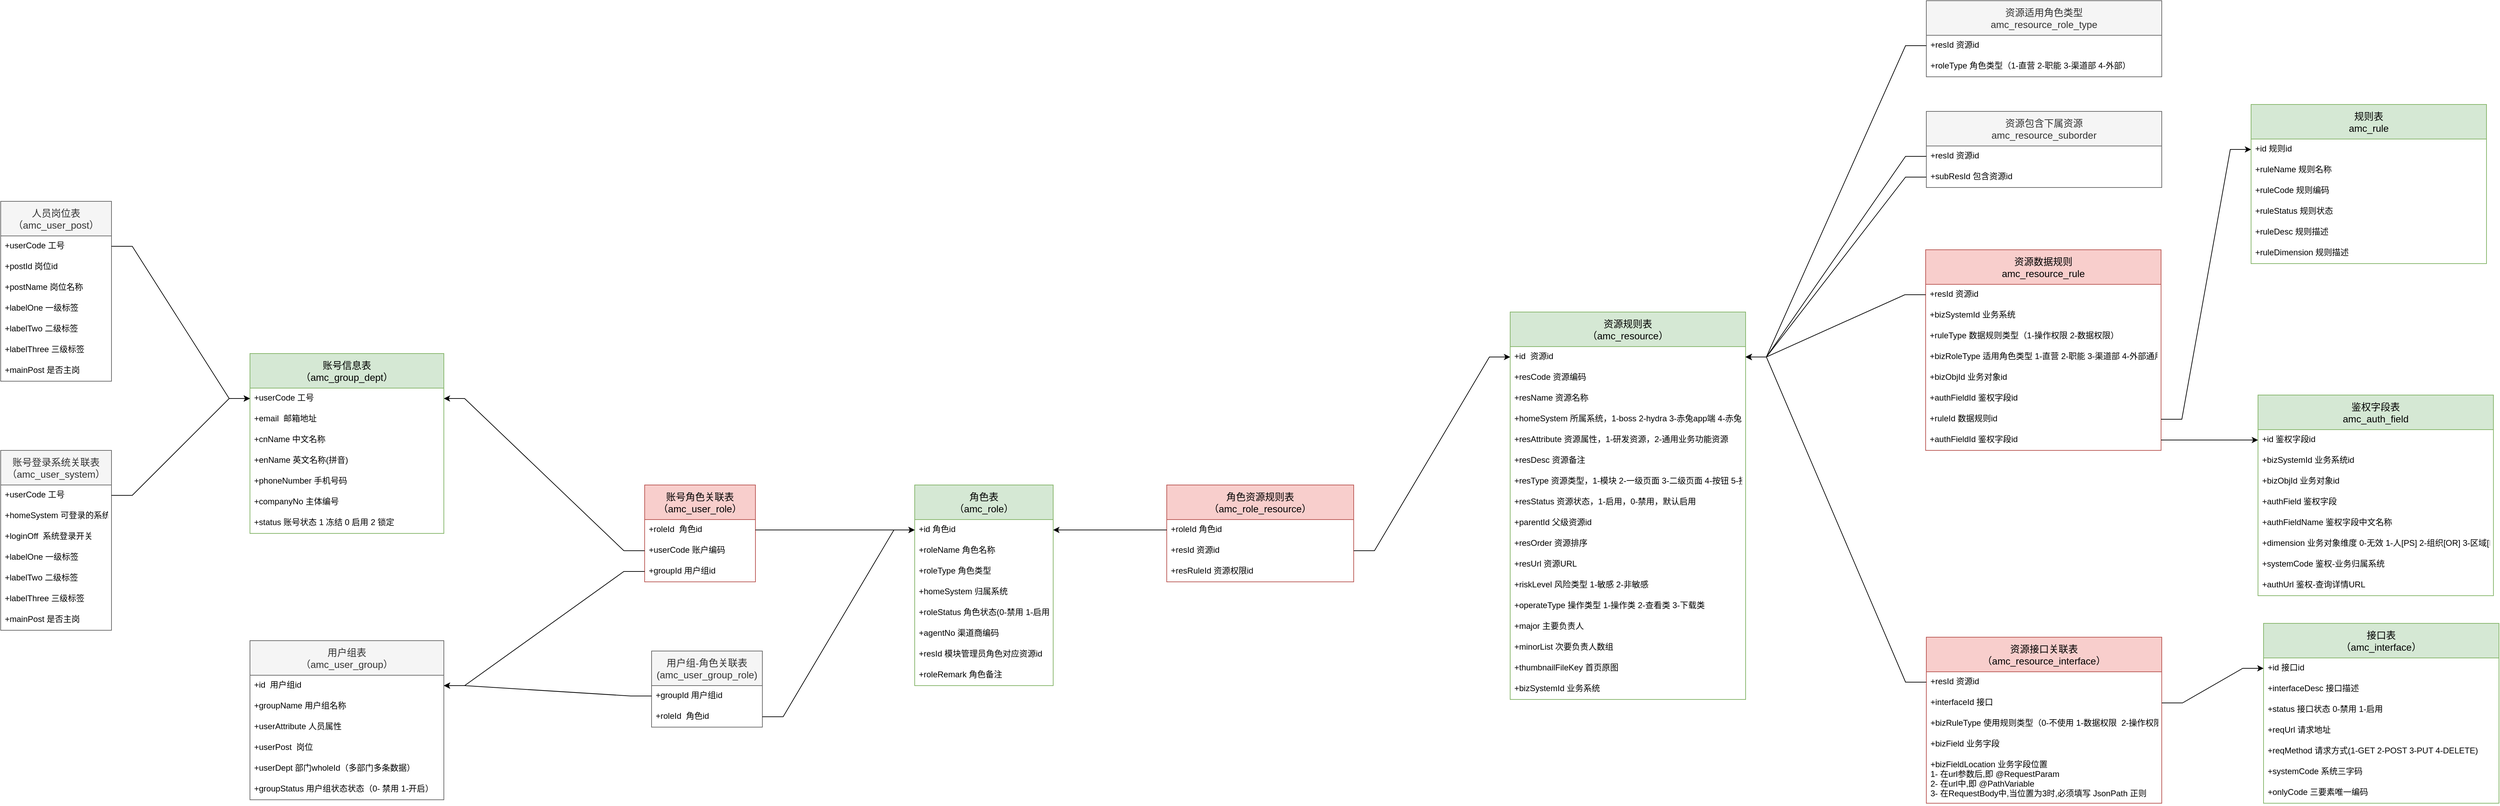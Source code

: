 <mxfile version="20.7.4" type="github">
  <diagram id="-9A7kYpHKUTulMZGhSV-" name="第 1 页">
    <mxGraphModel dx="4014" dy="1698" grid="1" gridSize="10" guides="1" tooltips="1" connect="1" arrows="1" fold="1" page="1" pageScale="1" pageWidth="827" pageHeight="1169" math="0" shadow="0">
      <root>
        <mxCell id="0" />
        <mxCell id="1" parent="0" />
        <mxCell id="b-EaO_gphr59r_hB4Qln-1" value="账号角色关联表&#xa;（amc_user_role）" style="swimlane;fontStyle=0;childLayout=stackLayout;horizontal=1;startSize=50;horizontalStack=0;resizeParent=1;resizeParentMax=0;resizeLast=0;collapsible=1;marginBottom=0;align=center;fontSize=14;fillColor=#f8cecc;strokeColor=#b85450;" parent="1" vertex="1">
          <mxGeometry x="340" y="700" width="160" height="140" as="geometry" />
        </mxCell>
        <mxCell id="b-EaO_gphr59r_hB4Qln-7" value="+roleId  角色id" style="text;strokeColor=none;fillColor=none;spacingLeft=4;spacingRight=4;overflow=hidden;rotatable=0;points=[[0,0.5],[1,0.5]];portConstraint=eastwest;fontSize=12;" parent="b-EaO_gphr59r_hB4Qln-1" vertex="1">
          <mxGeometry y="50" width="160" height="30" as="geometry" />
        </mxCell>
        <mxCell id="b-EaO_gphr59r_hB4Qln-2" value="+userCode 账户编码" style="text;strokeColor=none;fillColor=none;spacingLeft=4;spacingRight=4;overflow=hidden;rotatable=0;points=[[0,0.5],[1,0.5]];portConstraint=eastwest;fontSize=12;" parent="b-EaO_gphr59r_hB4Qln-1" vertex="1">
          <mxGeometry y="80" width="160" height="30" as="geometry" />
        </mxCell>
        <mxCell id="b-EaO_gphr59r_hB4Qln-12" value="+groupId 用户组id" style="text;strokeColor=none;fillColor=none;spacingLeft=4;spacingRight=4;overflow=hidden;rotatable=0;points=[[0,0.5],[1,0.5]];portConstraint=eastwest;fontSize=12;" parent="b-EaO_gphr59r_hB4Qln-1" vertex="1">
          <mxGeometry y="110" width="160" height="30" as="geometry" />
        </mxCell>
        <mxCell id="DFz6cAXaERrvMMqx2b_M-1" value="人员岗位表&#xa;（amc_user_post）" style="swimlane;fontStyle=0;childLayout=stackLayout;horizontal=1;startSize=50;horizontalStack=0;resizeParent=1;resizeParentMax=0;resizeLast=0;collapsible=1;marginBottom=0;align=center;fontSize=14;fillColor=#f5f5f5;strokeColor=#666666;fontColor=#333333;" parent="1" vertex="1">
          <mxGeometry x="-590" y="290" width="160" height="260" as="geometry" />
        </mxCell>
        <mxCell id="DFz6cAXaERrvMMqx2b_M-2" value="+userCode 工号" style="text;strokeColor=none;fillColor=none;spacingLeft=4;spacingRight=4;overflow=hidden;rotatable=0;points=[[0,0.5],[1,0.5]];portConstraint=eastwest;fontSize=12;" parent="DFz6cAXaERrvMMqx2b_M-1" vertex="1">
          <mxGeometry y="50" width="160" height="30" as="geometry" />
        </mxCell>
        <mxCell id="DFz6cAXaERrvMMqx2b_M-3" value="+postId 岗位id" style="text;strokeColor=none;fillColor=none;spacingLeft=4;spacingRight=4;overflow=hidden;rotatable=0;points=[[0,0.5],[1,0.5]];portConstraint=eastwest;fontSize=12;" parent="DFz6cAXaERrvMMqx2b_M-1" vertex="1">
          <mxGeometry y="80" width="160" height="30" as="geometry" />
        </mxCell>
        <mxCell id="DFz6cAXaERrvMMqx2b_M-4" value="+postName 岗位名称" style="text;strokeColor=none;fillColor=none;spacingLeft=4;spacingRight=4;overflow=hidden;rotatable=0;points=[[0,0.5],[1,0.5]];portConstraint=eastwest;fontSize=12;" parent="DFz6cAXaERrvMMqx2b_M-1" vertex="1">
          <mxGeometry y="110" width="160" height="30" as="geometry" />
        </mxCell>
        <mxCell id="DFz6cAXaERrvMMqx2b_M-5" value="+labelOne 一级标签" style="text;strokeColor=none;fillColor=none;spacingLeft=4;spacingRight=4;overflow=hidden;rotatable=0;points=[[0,0.5],[1,0.5]];portConstraint=eastwest;fontSize=12;" parent="DFz6cAXaERrvMMqx2b_M-1" vertex="1">
          <mxGeometry y="140" width="160" height="30" as="geometry" />
        </mxCell>
        <mxCell id="DFz6cAXaERrvMMqx2b_M-6" value="+labelTwo 二级标签" style="text;strokeColor=none;fillColor=none;spacingLeft=4;spacingRight=4;overflow=hidden;rotatable=0;points=[[0,0.5],[1,0.5]];portConstraint=eastwest;fontSize=12;" parent="DFz6cAXaERrvMMqx2b_M-1" vertex="1">
          <mxGeometry y="170" width="160" height="30" as="geometry" />
        </mxCell>
        <mxCell id="DFz6cAXaERrvMMqx2b_M-8" value="+labelThree 三级标签" style="text;strokeColor=none;fillColor=none;spacingLeft=4;spacingRight=4;overflow=hidden;rotatable=0;points=[[0,0.5],[1,0.5]];portConstraint=eastwest;fontSize=12;" parent="DFz6cAXaERrvMMqx2b_M-1" vertex="1">
          <mxGeometry y="200" width="160" height="30" as="geometry" />
        </mxCell>
        <mxCell id="DFz6cAXaERrvMMqx2b_M-7" value="+mainPost 是否主岗" style="text;strokeColor=none;fillColor=none;spacingLeft=4;spacingRight=4;overflow=hidden;rotatable=0;points=[[0,0.5],[1,0.5]];portConstraint=eastwest;fontSize=12;" parent="DFz6cAXaERrvMMqx2b_M-1" vertex="1">
          <mxGeometry y="230" width="160" height="30" as="geometry" />
        </mxCell>
        <mxCell id="DFz6cAXaERrvMMqx2b_M-9" value="账号登录系统关联表&#xa;（amc_user_system）" style="swimlane;fontStyle=0;childLayout=stackLayout;horizontal=1;startSize=50;horizontalStack=0;resizeParent=1;resizeParentMax=0;resizeLast=0;collapsible=1;marginBottom=0;align=center;fontSize=14;fillColor=#f5f5f5;strokeColor=#666666;fontColor=#333333;" parent="1" vertex="1">
          <mxGeometry x="-590" y="650" width="160" height="260" as="geometry" />
        </mxCell>
        <mxCell id="DFz6cAXaERrvMMqx2b_M-10" value="+userCode 工号" style="text;strokeColor=none;fillColor=none;spacingLeft=4;spacingRight=4;overflow=hidden;rotatable=0;points=[[0,0.5],[1,0.5]];portConstraint=eastwest;fontSize=12;" parent="DFz6cAXaERrvMMqx2b_M-9" vertex="1">
          <mxGeometry y="50" width="160" height="30" as="geometry" />
        </mxCell>
        <mxCell id="DFz6cAXaERrvMMqx2b_M-11" value="+homeSystem 可登录的系统" style="text;strokeColor=none;fillColor=none;spacingLeft=4;spacingRight=4;overflow=hidden;rotatable=0;points=[[0,0.5],[1,0.5]];portConstraint=eastwest;fontSize=12;" parent="DFz6cAXaERrvMMqx2b_M-9" vertex="1">
          <mxGeometry y="80" width="160" height="30" as="geometry" />
        </mxCell>
        <mxCell id="DFz6cAXaERrvMMqx2b_M-12" value="+loginOff  系统登录开关" style="text;strokeColor=none;fillColor=none;spacingLeft=4;spacingRight=4;overflow=hidden;rotatable=0;points=[[0,0.5],[1,0.5]];portConstraint=eastwest;fontSize=12;" parent="DFz6cAXaERrvMMqx2b_M-9" vertex="1">
          <mxGeometry y="110" width="160" height="30" as="geometry" />
        </mxCell>
        <mxCell id="DFz6cAXaERrvMMqx2b_M-13" value="+labelOne 一级标签" style="text;strokeColor=none;fillColor=none;spacingLeft=4;spacingRight=4;overflow=hidden;rotatable=0;points=[[0,0.5],[1,0.5]];portConstraint=eastwest;fontSize=12;" parent="DFz6cAXaERrvMMqx2b_M-9" vertex="1">
          <mxGeometry y="140" width="160" height="30" as="geometry" />
        </mxCell>
        <mxCell id="DFz6cAXaERrvMMqx2b_M-14" value="+labelTwo 二级标签" style="text;strokeColor=none;fillColor=none;spacingLeft=4;spacingRight=4;overflow=hidden;rotatable=0;points=[[0,0.5],[1,0.5]];portConstraint=eastwest;fontSize=12;" parent="DFz6cAXaERrvMMqx2b_M-9" vertex="1">
          <mxGeometry y="170" width="160" height="30" as="geometry" />
        </mxCell>
        <mxCell id="DFz6cAXaERrvMMqx2b_M-15" value="+labelThree 三级标签" style="text;strokeColor=none;fillColor=none;spacingLeft=4;spacingRight=4;overflow=hidden;rotatable=0;points=[[0,0.5],[1,0.5]];portConstraint=eastwest;fontSize=12;" parent="DFz6cAXaERrvMMqx2b_M-9" vertex="1">
          <mxGeometry y="200" width="160" height="30" as="geometry" />
        </mxCell>
        <mxCell id="DFz6cAXaERrvMMqx2b_M-16" value="+mainPost 是否主岗" style="text;strokeColor=none;fillColor=none;spacingLeft=4;spacingRight=4;overflow=hidden;rotatable=0;points=[[0,0.5],[1,0.5]];portConstraint=eastwest;fontSize=12;" parent="DFz6cAXaERrvMMqx2b_M-9" vertex="1">
          <mxGeometry y="230" width="160" height="30" as="geometry" />
        </mxCell>
        <mxCell id="DFz6cAXaERrvMMqx2b_M-17" value="用户组-角色关联表&#xa;(amc_user_group_role)" style="swimlane;fontStyle=0;childLayout=stackLayout;horizontal=1;startSize=50;horizontalStack=0;resizeParent=1;resizeParentMax=0;resizeLast=0;collapsible=1;marginBottom=0;align=center;fontSize=14;fillColor=#f5f5f5;strokeColor=#666666;fontColor=#333333;" parent="1" vertex="1">
          <mxGeometry x="350" y="940" width="160" height="110" as="geometry" />
        </mxCell>
        <mxCell id="DFz6cAXaERrvMMqx2b_M-18" value="+groupId 用户组id" style="text;strokeColor=none;fillColor=none;spacingLeft=4;spacingRight=4;overflow=hidden;rotatable=0;points=[[0,0.5],[1,0.5]];portConstraint=eastwest;fontSize=12;" parent="DFz6cAXaERrvMMqx2b_M-17" vertex="1">
          <mxGeometry y="50" width="160" height="30" as="geometry" />
        </mxCell>
        <mxCell id="DFz6cAXaERrvMMqx2b_M-19" value="+roleId  角色id" style="text;strokeColor=none;fillColor=none;spacingLeft=4;spacingRight=4;overflow=hidden;rotatable=0;points=[[0,0.5],[1,0.5]];portConstraint=eastwest;fontSize=12;" parent="DFz6cAXaERrvMMqx2b_M-17" vertex="1">
          <mxGeometry y="80" width="160" height="30" as="geometry" />
        </mxCell>
        <mxCell id="DFz6cAXaERrvMMqx2b_M-25" value="用户组表&#xa;（amc_user_group）" style="swimlane;fontStyle=0;childLayout=stackLayout;horizontal=1;startSize=50;horizontalStack=0;resizeParent=1;resizeParentMax=0;resizeLast=0;collapsible=1;marginBottom=0;align=center;fontSize=14;fillColor=#f5f5f5;strokeColor=#666666;fontColor=#333333;" parent="1" vertex="1">
          <mxGeometry x="-230" y="925" width="280" height="230" as="geometry" />
        </mxCell>
        <mxCell id="DFz6cAXaERrvMMqx2b_M-55" value="+id  用户组id" style="text;strokeColor=none;fillColor=none;spacingLeft=4;spacingRight=4;overflow=hidden;rotatable=0;points=[[0,0.5],[1,0.5]];portConstraint=eastwest;fontSize=12;" parent="DFz6cAXaERrvMMqx2b_M-25" vertex="1">
          <mxGeometry y="50" width="280" height="30" as="geometry" />
        </mxCell>
        <mxCell id="DFz6cAXaERrvMMqx2b_M-26" value="+groupName 用户组名称" style="text;strokeColor=none;fillColor=none;spacingLeft=4;spacingRight=4;overflow=hidden;rotatable=0;points=[[0,0.5],[1,0.5]];portConstraint=eastwest;fontSize=12;" parent="DFz6cAXaERrvMMqx2b_M-25" vertex="1">
          <mxGeometry y="80" width="280" height="30" as="geometry" />
        </mxCell>
        <mxCell id="DFz6cAXaERrvMMqx2b_M-27" value="+userAttribute 人员属性" style="text;strokeColor=none;fillColor=none;spacingLeft=4;spacingRight=4;overflow=hidden;rotatable=0;points=[[0,0.5],[1,0.5]];portConstraint=eastwest;fontSize=12;" parent="DFz6cAXaERrvMMqx2b_M-25" vertex="1">
          <mxGeometry y="110" width="280" height="30" as="geometry" />
        </mxCell>
        <mxCell id="DFz6cAXaERrvMMqx2b_M-28" value="+userPost  岗位" style="text;strokeColor=none;fillColor=none;spacingLeft=4;spacingRight=4;overflow=hidden;rotatable=0;points=[[0,0.5],[1,0.5]];portConstraint=eastwest;fontSize=12;" parent="DFz6cAXaERrvMMqx2b_M-25" vertex="1">
          <mxGeometry y="140" width="280" height="30" as="geometry" />
        </mxCell>
        <mxCell id="DFz6cAXaERrvMMqx2b_M-29" value="+userDept 部门wholeId（多部门多条数据）" style="text;strokeColor=none;fillColor=none;spacingLeft=4;spacingRight=4;overflow=hidden;rotatable=0;points=[[0,0.5],[1,0.5]];portConstraint=eastwest;fontSize=12;" parent="DFz6cAXaERrvMMqx2b_M-25" vertex="1">
          <mxGeometry y="170" width="280" height="30" as="geometry" />
        </mxCell>
        <mxCell id="DFz6cAXaERrvMMqx2b_M-31" value="+groupStatus 用户组状态状态（0- 禁用 1-开启）" style="text;strokeColor=none;fillColor=none;spacingLeft=4;spacingRight=4;overflow=hidden;rotatable=0;points=[[0,0.5],[1,0.5]];portConstraint=eastwest;fontSize=12;" parent="DFz6cAXaERrvMMqx2b_M-25" vertex="1">
          <mxGeometry y="200" width="280" height="30" as="geometry" />
        </mxCell>
        <mxCell id="DFz6cAXaERrvMMqx2b_M-47" value="账号信息表&#xa;（amc_group_dept）" style="swimlane;fontStyle=0;childLayout=stackLayout;horizontal=1;startSize=50;horizontalStack=0;resizeParent=1;resizeParentMax=0;resizeLast=0;collapsible=1;marginBottom=0;align=center;fontSize=14;fillColor=#d5e8d4;strokeColor=#82b366;" parent="1" vertex="1">
          <mxGeometry x="-230" y="510" width="280" height="260" as="geometry" />
        </mxCell>
        <mxCell id="DFz6cAXaERrvMMqx2b_M-48" value="+userCode 工号" style="text;strokeColor=none;fillColor=none;spacingLeft=4;spacingRight=4;overflow=hidden;rotatable=0;points=[[0,0.5],[1,0.5]];portConstraint=eastwest;fontSize=12;" parent="DFz6cAXaERrvMMqx2b_M-47" vertex="1">
          <mxGeometry y="50" width="280" height="30" as="geometry" />
        </mxCell>
        <mxCell id="DFz6cAXaERrvMMqx2b_M-49" value="+email  邮箱地址" style="text;strokeColor=none;fillColor=none;spacingLeft=4;spacingRight=4;overflow=hidden;rotatable=0;points=[[0,0.5],[1,0.5]];portConstraint=eastwest;fontSize=12;" parent="DFz6cAXaERrvMMqx2b_M-47" vertex="1">
          <mxGeometry y="80" width="280" height="30" as="geometry" />
        </mxCell>
        <mxCell id="DFz6cAXaERrvMMqx2b_M-50" value="+cnName 中文名称" style="text;strokeColor=none;fillColor=none;spacingLeft=4;spacingRight=4;overflow=hidden;rotatable=0;points=[[0,0.5],[1,0.5]];portConstraint=eastwest;fontSize=12;" parent="DFz6cAXaERrvMMqx2b_M-47" vertex="1">
          <mxGeometry y="110" width="280" height="30" as="geometry" />
        </mxCell>
        <mxCell id="DFz6cAXaERrvMMqx2b_M-51" value="+enName 英文名称(拼音)" style="text;strokeColor=none;fillColor=none;spacingLeft=4;spacingRight=4;overflow=hidden;rotatable=0;points=[[0,0.5],[1,0.5]];portConstraint=eastwest;fontSize=12;" parent="DFz6cAXaERrvMMqx2b_M-47" vertex="1">
          <mxGeometry y="140" width="280" height="30" as="geometry" />
        </mxCell>
        <mxCell id="DFz6cAXaERrvMMqx2b_M-52" value="+phoneNumber 手机号码" style="text;strokeColor=none;fillColor=none;spacingLeft=4;spacingRight=4;overflow=hidden;rotatable=0;points=[[0,0.5],[1,0.5]];portConstraint=eastwest;fontSize=12;" parent="DFz6cAXaERrvMMqx2b_M-47" vertex="1">
          <mxGeometry y="170" width="280" height="30" as="geometry" />
        </mxCell>
        <mxCell id="DFz6cAXaERrvMMqx2b_M-53" value="+companyNo 主体编号" style="text;strokeColor=none;fillColor=none;spacingLeft=4;spacingRight=4;overflow=hidden;rotatable=0;points=[[0,0.5],[1,0.5]];portConstraint=eastwest;fontSize=12;" parent="DFz6cAXaERrvMMqx2b_M-47" vertex="1">
          <mxGeometry y="200" width="280" height="30" as="geometry" />
        </mxCell>
        <mxCell id="DFz6cAXaERrvMMqx2b_M-54" value="+status 账号状态 1 冻结 0 启用 2 锁定" style="text;strokeColor=none;fillColor=none;spacingLeft=4;spacingRight=4;overflow=hidden;rotatable=0;points=[[0,0.5],[1,0.5]];portConstraint=eastwest;fontSize=12;" parent="DFz6cAXaERrvMMqx2b_M-47" vertex="1">
          <mxGeometry y="230" width="280" height="30" as="geometry" />
        </mxCell>
        <mxCell id="DFz6cAXaERrvMMqx2b_M-70" value="角色资源规则表&#xa;（amc_role_resource）" style="swimlane;fontStyle=0;childLayout=stackLayout;horizontal=1;startSize=50;horizontalStack=0;resizeParent=1;resizeParentMax=0;resizeLast=0;collapsible=1;marginBottom=0;align=center;fontSize=14;fillColor=#f8cecc;strokeColor=#b85450;" parent="1" vertex="1">
          <mxGeometry x="1094" y="700" width="270" height="140" as="geometry" />
        </mxCell>
        <mxCell id="DFz6cAXaERrvMMqx2b_M-71" value="+roleId 角色id" style="text;strokeColor=none;fillColor=none;spacingLeft=4;spacingRight=4;overflow=hidden;rotatable=0;points=[[0,0.5],[1,0.5]];portConstraint=eastwest;fontSize=12;" parent="DFz6cAXaERrvMMqx2b_M-70" vertex="1">
          <mxGeometry y="50" width="270" height="30" as="geometry" />
        </mxCell>
        <mxCell id="DFz6cAXaERrvMMqx2b_M-72" value="+resId 资源id" style="text;strokeColor=none;fillColor=none;spacingLeft=4;spacingRight=4;overflow=hidden;rotatable=0;points=[[0,0.5],[1,0.5]];portConstraint=eastwest;fontSize=12;" parent="DFz6cAXaERrvMMqx2b_M-70" vertex="1">
          <mxGeometry y="80" width="270" height="30" as="geometry" />
        </mxCell>
        <mxCell id="DFz6cAXaERrvMMqx2b_M-73" value="+resRuleId 资源权限id" style="text;strokeColor=none;fillColor=none;spacingLeft=4;spacingRight=4;overflow=hidden;rotatable=0;points=[[0,0.5],[1,0.5]];portConstraint=eastwest;fontSize=12;" parent="DFz6cAXaERrvMMqx2b_M-70" vertex="1">
          <mxGeometry y="110" width="270" height="30" as="geometry" />
        </mxCell>
        <mxCell id="qNeUBVr2MfucxFmbfPrf-8" value="角色表&#xa;（amc_role）" style="swimlane;fontStyle=0;childLayout=stackLayout;horizontal=1;startSize=50;horizontalStack=0;resizeParent=1;resizeParentMax=0;resizeLast=0;collapsible=1;marginBottom=0;align=center;fontSize=14;fillColor=#d5e8d4;strokeColor=#82b366;" parent="1" vertex="1">
          <mxGeometry x="730" y="700" width="200" height="290" as="geometry" />
        </mxCell>
        <mxCell id="qNeUBVr2MfucxFmbfPrf-18" value="+id 角色id" style="text;strokeColor=none;fillColor=none;spacingLeft=4;spacingRight=4;overflow=hidden;rotatable=0;points=[[0,0.5],[1,0.5]];portConstraint=eastwest;fontSize=12;" parent="qNeUBVr2MfucxFmbfPrf-8" vertex="1">
          <mxGeometry y="50" width="200" height="30" as="geometry" />
        </mxCell>
        <mxCell id="qNeUBVr2MfucxFmbfPrf-9" value="+roleName 角色名称" style="text;strokeColor=none;fillColor=none;spacingLeft=4;spacingRight=4;overflow=hidden;rotatable=0;points=[[0,0.5],[1,0.5]];portConstraint=eastwest;fontSize=12;" parent="qNeUBVr2MfucxFmbfPrf-8" vertex="1">
          <mxGeometry y="80" width="200" height="30" as="geometry" />
        </mxCell>
        <mxCell id="qNeUBVr2MfucxFmbfPrf-10" value="+roleType 角色类型" style="text;strokeColor=none;fillColor=none;spacingLeft=4;spacingRight=4;overflow=hidden;rotatable=0;points=[[0,0.5],[1,0.5]];portConstraint=eastwest;fontSize=12;" parent="qNeUBVr2MfucxFmbfPrf-8" vertex="1">
          <mxGeometry y="110" width="200" height="30" as="geometry" />
        </mxCell>
        <mxCell id="qNeUBVr2MfucxFmbfPrf-11" value="+homeSystem 归属系统" style="text;strokeColor=none;fillColor=none;spacingLeft=4;spacingRight=4;overflow=hidden;rotatable=0;points=[[0,0.5],[1,0.5]];portConstraint=eastwest;fontSize=12;" parent="qNeUBVr2MfucxFmbfPrf-8" vertex="1">
          <mxGeometry y="140" width="200" height="30" as="geometry" />
        </mxCell>
        <mxCell id="qNeUBVr2MfucxFmbfPrf-16" value="+roleStatus 角色状态(0-禁用 1-启用)" style="text;strokeColor=none;fillColor=none;spacingLeft=4;spacingRight=4;overflow=hidden;rotatable=0;points=[[0,0.5],[1,0.5]];portConstraint=eastwest;fontSize=12;" parent="qNeUBVr2MfucxFmbfPrf-8" vertex="1">
          <mxGeometry y="170" width="200" height="30" as="geometry" />
        </mxCell>
        <mxCell id="qNeUBVr2MfucxFmbfPrf-17" value="+agentNo 渠道商编码" style="text;strokeColor=none;fillColor=none;spacingLeft=4;spacingRight=4;overflow=hidden;rotatable=0;points=[[0,0.5],[1,0.5]];portConstraint=eastwest;fontSize=12;" parent="qNeUBVr2MfucxFmbfPrf-8" vertex="1">
          <mxGeometry y="200" width="200" height="30" as="geometry" />
        </mxCell>
        <mxCell id="qNeUBVr2MfucxFmbfPrf-14" value="+resId 模块管理员角色对应资源id" style="text;strokeColor=none;fillColor=none;spacingLeft=4;spacingRight=4;overflow=hidden;rotatable=0;points=[[0,0.5],[1,0.5]];portConstraint=eastwest;fontSize=12;" parent="qNeUBVr2MfucxFmbfPrf-8" vertex="1">
          <mxGeometry y="230" width="200" height="30" as="geometry" />
        </mxCell>
        <mxCell id="qNeUBVr2MfucxFmbfPrf-15" value="+roleRemark 角色备注" style="text;strokeColor=none;fillColor=none;spacingLeft=4;spacingRight=4;overflow=hidden;rotatable=0;points=[[0,0.5],[1,0.5]];portConstraint=eastwest;fontSize=12;" parent="qNeUBVr2MfucxFmbfPrf-8" vertex="1">
          <mxGeometry y="260" width="200" height="30" as="geometry" />
        </mxCell>
        <mxCell id="qNeUBVr2MfucxFmbfPrf-25" style="edgeStyle=entityRelationEdgeStyle;rounded=0;orthogonalLoop=1;jettySize=auto;html=1;exitX=0;exitY=0.5;exitDx=0;exitDy=0;entryX=1;entryY=0.5;entryDx=0;entryDy=0;" parent="1" source="b-EaO_gphr59r_hB4Qln-2" target="DFz6cAXaERrvMMqx2b_M-48" edge="1">
          <mxGeometry relative="1" as="geometry" />
        </mxCell>
        <mxCell id="qNeUBVr2MfucxFmbfPrf-26" style="edgeStyle=entityRelationEdgeStyle;rounded=0;orthogonalLoop=1;jettySize=auto;html=1;exitX=0;exitY=0.5;exitDx=0;exitDy=0;entryX=1;entryY=0.5;entryDx=0;entryDy=0;" parent="1" source="b-EaO_gphr59r_hB4Qln-12" target="DFz6cAXaERrvMMqx2b_M-55" edge="1">
          <mxGeometry relative="1" as="geometry" />
        </mxCell>
        <mxCell id="qNeUBVr2MfucxFmbfPrf-28" style="edgeStyle=entityRelationEdgeStyle;rounded=0;orthogonalLoop=1;jettySize=auto;html=1;exitX=1;exitY=0.5;exitDx=0;exitDy=0;entryX=0;entryY=0.5;entryDx=0;entryDy=0;" parent="1" source="b-EaO_gphr59r_hB4Qln-7" target="qNeUBVr2MfucxFmbfPrf-18" edge="1">
          <mxGeometry relative="1" as="geometry" />
        </mxCell>
        <mxCell id="qNeUBVr2MfucxFmbfPrf-30" value="资源规则表&#xa;（amc_resource）" style="swimlane;fontStyle=0;childLayout=stackLayout;horizontal=1;startSize=50;horizontalStack=0;resizeParent=1;resizeParentMax=0;resizeLast=0;collapsible=1;marginBottom=0;align=center;fontSize=14;fillColor=#d5e8d4;strokeColor=#82b366;" parent="1" vertex="1">
          <mxGeometry x="1590" y="450" width="340" height="560" as="geometry" />
        </mxCell>
        <mxCell id="qNeUBVr2MfucxFmbfPrf-31" value="+id  资源id" style="text;strokeColor=none;fillColor=none;spacingLeft=4;spacingRight=4;overflow=hidden;rotatable=0;points=[[0,0.5],[1,0.5]];portConstraint=eastwest;fontSize=12;" parent="qNeUBVr2MfucxFmbfPrf-30" vertex="1">
          <mxGeometry y="50" width="340" height="30" as="geometry" />
        </mxCell>
        <mxCell id="qNeUBVr2MfucxFmbfPrf-34" value="+resCode 资源编码" style="text;strokeColor=none;fillColor=none;spacingLeft=4;spacingRight=4;overflow=hidden;rotatable=0;points=[[0,0.5],[1,0.5]];portConstraint=eastwest;fontSize=12;" parent="qNeUBVr2MfucxFmbfPrf-30" vertex="1">
          <mxGeometry y="80" width="340" height="30" as="geometry" />
        </mxCell>
        <mxCell id="qNeUBVr2MfucxFmbfPrf-32" value="+resName 资源名称" style="text;strokeColor=none;fillColor=none;spacingLeft=4;spacingRight=4;overflow=hidden;rotatable=0;points=[[0,0.5],[1,0.5]];portConstraint=eastwest;fontSize=12;" parent="qNeUBVr2MfucxFmbfPrf-30" vertex="1">
          <mxGeometry y="110" width="340" height="30" as="geometry" />
        </mxCell>
        <mxCell id="qNeUBVr2MfucxFmbfPrf-33" value="+homeSystem 所属系统，1-boss 2-hydra 3-赤兔app端 4-赤兔PC端 5-鲁班" style="text;strokeColor=none;fillColor=none;spacingLeft=4;spacingRight=4;overflow=hidden;rotatable=0;points=[[0,0.5],[1,0.5]];portConstraint=eastwest;fontSize=12;" parent="qNeUBVr2MfucxFmbfPrf-30" vertex="1">
          <mxGeometry y="140" width="340" height="30" as="geometry" />
        </mxCell>
        <mxCell id="qNeUBVr2MfucxFmbfPrf-36" value="+resAttribute 资源属性，1-研发资源，2-通用业务功能资源" style="text;strokeColor=none;fillColor=none;spacingLeft=4;spacingRight=4;overflow=hidden;rotatable=0;points=[[0,0.5],[1,0.5]];portConstraint=eastwest;fontSize=12;" parent="qNeUBVr2MfucxFmbfPrf-30" vertex="1">
          <mxGeometry y="170" width="340" height="30" as="geometry" />
        </mxCell>
        <mxCell id="qNeUBVr2MfucxFmbfPrf-38" value="+resDesc 资源备注" style="text;strokeColor=none;fillColor=none;spacingLeft=4;spacingRight=4;overflow=hidden;rotatable=0;points=[[0,0.5],[1,0.5]];portConstraint=eastwest;fontSize=12;" parent="qNeUBVr2MfucxFmbfPrf-30" vertex="1">
          <mxGeometry y="200" width="340" height="30" as="geometry" />
        </mxCell>
        <mxCell id="qNeUBVr2MfucxFmbfPrf-39" value="+resType 资源类型，1-模块 2-一级页面 3-二级页面 4-按钮 5-接口" style="text;strokeColor=none;fillColor=none;spacingLeft=4;spacingRight=4;overflow=hidden;rotatable=0;points=[[0,0.5],[1,0.5]];portConstraint=eastwest;fontSize=12;" parent="qNeUBVr2MfucxFmbfPrf-30" vertex="1">
          <mxGeometry y="230" width="340" height="30" as="geometry" />
        </mxCell>
        <mxCell id="qNeUBVr2MfucxFmbfPrf-37" value="+resStatus 资源状态，1-启用，0-禁用，默认启用" style="text;strokeColor=none;fillColor=none;spacingLeft=4;spacingRight=4;overflow=hidden;rotatable=0;points=[[0,0.5],[1,0.5]];portConstraint=eastwest;fontSize=12;" parent="qNeUBVr2MfucxFmbfPrf-30" vertex="1">
          <mxGeometry y="260" width="340" height="30" as="geometry" />
        </mxCell>
        <mxCell id="qNeUBVr2MfucxFmbfPrf-35" value="+parentId 父级资源id" style="text;strokeColor=none;fillColor=none;spacingLeft=4;spacingRight=4;overflow=hidden;rotatable=0;points=[[0,0.5],[1,0.5]];portConstraint=eastwest;fontSize=12;" parent="qNeUBVr2MfucxFmbfPrf-30" vertex="1">
          <mxGeometry y="290" width="340" height="30" as="geometry" />
        </mxCell>
        <mxCell id="qNeUBVr2MfucxFmbfPrf-41" value="+resOrder 资源排序" style="text;strokeColor=none;fillColor=none;spacingLeft=4;spacingRight=4;overflow=hidden;rotatable=0;points=[[0,0.5],[1,0.5]];portConstraint=eastwest;fontSize=12;" parent="qNeUBVr2MfucxFmbfPrf-30" vertex="1">
          <mxGeometry y="320" width="340" height="30" as="geometry" />
        </mxCell>
        <mxCell id="qNeUBVr2MfucxFmbfPrf-44" value="+resUrl 资源URL" style="text;strokeColor=none;fillColor=none;spacingLeft=4;spacingRight=4;overflow=hidden;rotatable=0;points=[[0,0.5],[1,0.5]];portConstraint=eastwest;fontSize=12;" parent="qNeUBVr2MfucxFmbfPrf-30" vertex="1">
          <mxGeometry y="350" width="340" height="30" as="geometry" />
        </mxCell>
        <mxCell id="qNeUBVr2MfucxFmbfPrf-43" value="+riskLevel 风险类型 1-敏感 2-非敏感" style="text;strokeColor=none;fillColor=none;spacingLeft=4;spacingRight=4;overflow=hidden;rotatable=0;points=[[0,0.5],[1,0.5]];portConstraint=eastwest;fontSize=12;" parent="qNeUBVr2MfucxFmbfPrf-30" vertex="1">
          <mxGeometry y="380" width="340" height="30" as="geometry" />
        </mxCell>
        <mxCell id="qNeUBVr2MfucxFmbfPrf-42" value="+operateType 操作类型 1-操作类 2-查看类 3-下载类" style="text;strokeColor=none;fillColor=none;spacingLeft=4;spacingRight=4;overflow=hidden;rotatable=0;points=[[0,0.5],[1,0.5]];portConstraint=eastwest;fontSize=12;" parent="qNeUBVr2MfucxFmbfPrf-30" vertex="1">
          <mxGeometry y="410" width="340" height="30" as="geometry" />
        </mxCell>
        <mxCell id="qNeUBVr2MfucxFmbfPrf-40" value="+major 主要负责人" style="text;strokeColor=none;fillColor=none;spacingLeft=4;spacingRight=4;overflow=hidden;rotatable=0;points=[[0,0.5],[1,0.5]];portConstraint=eastwest;fontSize=12;" parent="qNeUBVr2MfucxFmbfPrf-30" vertex="1">
          <mxGeometry y="440" width="340" height="30" as="geometry" />
        </mxCell>
        <mxCell id="qNeUBVr2MfucxFmbfPrf-48" value="+minorList 次要负责人数组" style="text;strokeColor=none;fillColor=none;spacingLeft=4;spacingRight=4;overflow=hidden;rotatable=0;points=[[0,0.5],[1,0.5]];portConstraint=eastwest;fontSize=12;" parent="qNeUBVr2MfucxFmbfPrf-30" vertex="1">
          <mxGeometry y="470" width="340" height="30" as="geometry" />
        </mxCell>
        <mxCell id="qNeUBVr2MfucxFmbfPrf-47" value="+thumbnailFileKey 首页原图" style="text;strokeColor=none;fillColor=none;spacingLeft=4;spacingRight=4;overflow=hidden;rotatable=0;points=[[0,0.5],[1,0.5]];portConstraint=eastwest;fontSize=12;" parent="qNeUBVr2MfucxFmbfPrf-30" vertex="1">
          <mxGeometry y="500" width="340" height="30" as="geometry" />
        </mxCell>
        <mxCell id="qNeUBVr2MfucxFmbfPrf-46" value="+bizSystemId 业务系统" style="text;strokeColor=none;fillColor=none;spacingLeft=4;spacingRight=4;overflow=hidden;rotatable=0;points=[[0,0.5],[1,0.5]];portConstraint=eastwest;fontSize=12;" parent="qNeUBVr2MfucxFmbfPrf-30" vertex="1">
          <mxGeometry y="530" width="340" height="30" as="geometry" />
        </mxCell>
        <mxCell id="qNeUBVr2MfucxFmbfPrf-49" style="edgeStyle=entityRelationEdgeStyle;rounded=0;orthogonalLoop=1;jettySize=auto;html=1;exitX=1;exitY=0.5;exitDx=0;exitDy=0;entryX=0;entryY=0.5;entryDx=0;entryDy=0;" parent="1" source="DFz6cAXaERrvMMqx2b_M-72" target="qNeUBVr2MfucxFmbfPrf-31" edge="1">
          <mxGeometry relative="1" as="geometry" />
        </mxCell>
        <mxCell id="qNeUBVr2MfucxFmbfPrf-50" value="资源接口关联表&#xa;（amc_resource_interface）" style="swimlane;fontStyle=0;childLayout=stackLayout;horizontal=1;startSize=50;horizontalStack=0;resizeParent=1;resizeParentMax=0;resizeLast=0;collapsible=1;marginBottom=0;align=center;fontSize=14;fillColor=#f8cecc;strokeColor=#b85450;" parent="1" vertex="1">
          <mxGeometry x="2191" y="920" width="340" height="240" as="geometry" />
        </mxCell>
        <mxCell id="qNeUBVr2MfucxFmbfPrf-52" value="+resId 资源id" style="text;strokeColor=none;fillColor=none;spacingLeft=4;spacingRight=4;overflow=hidden;rotatable=0;points=[[0,0.5],[1,0.5]];portConstraint=eastwest;fontSize=12;" parent="qNeUBVr2MfucxFmbfPrf-50" vertex="1">
          <mxGeometry y="50" width="340" height="30" as="geometry" />
        </mxCell>
        <mxCell id="qNeUBVr2MfucxFmbfPrf-72" value="+interfaceId 接口" style="text;strokeColor=none;fillColor=none;spacingLeft=4;spacingRight=4;overflow=hidden;rotatable=0;points=[[0,0.5],[1,0.5]];portConstraint=eastwest;fontSize=12;" parent="qNeUBVr2MfucxFmbfPrf-50" vertex="1">
          <mxGeometry y="80" width="340" height="30" as="geometry" />
        </mxCell>
        <mxCell id="qNeUBVr2MfucxFmbfPrf-73" value="+bizRuleType 使用规则类型（0-不使用 1-数据权限  2-操作权限）" style="text;strokeColor=none;fillColor=none;spacingLeft=4;spacingRight=4;overflow=hidden;rotatable=0;points=[[0,0.5],[1,0.5]];portConstraint=eastwest;fontSize=12;" parent="qNeUBVr2MfucxFmbfPrf-50" vertex="1">
          <mxGeometry y="110" width="340" height="30" as="geometry" />
        </mxCell>
        <mxCell id="qNeUBVr2MfucxFmbfPrf-76" value="+bizField 业务字段" style="text;strokeColor=none;fillColor=none;spacingLeft=4;spacingRight=4;overflow=hidden;rotatable=0;points=[[0,0.5],[1,0.5]];portConstraint=eastwest;fontSize=12;" parent="qNeUBVr2MfucxFmbfPrf-50" vertex="1">
          <mxGeometry y="140" width="340" height="30" as="geometry" />
        </mxCell>
        <mxCell id="qNeUBVr2MfucxFmbfPrf-78" value="+bizFieldLocation 业务字段位置&#xa;1- 在url参数后,即 @RequestParam&#xa;2- 在url中,即 @PathVariable&#xa;3- 在RequestBody中,当位置为3时,必须填写 JsonPath 正则&#xa;" style="text;strokeColor=none;fillColor=none;spacingLeft=4;spacingRight=4;overflow=hidden;rotatable=0;points=[[0,0.5],[1,0.5]];portConstraint=eastwest;fontSize=12;" parent="qNeUBVr2MfucxFmbfPrf-50" vertex="1">
          <mxGeometry y="170" width="340" height="70" as="geometry" />
        </mxCell>
        <mxCell id="qNeUBVr2MfucxFmbfPrf-80" value="接口表&#xa;（amc_interface）" style="swimlane;fontStyle=0;childLayout=stackLayout;horizontal=1;startSize=50;horizontalStack=0;resizeParent=1;resizeParentMax=0;resizeLast=0;collapsible=1;marginBottom=0;align=center;fontSize=14;fillColor=#d5e8d4;strokeColor=#82b366;" parent="1" vertex="1">
          <mxGeometry x="2678" y="900" width="340" height="260" as="geometry" />
        </mxCell>
        <mxCell id="qNeUBVr2MfucxFmbfPrf-81" value="+id 接口id" style="text;strokeColor=none;fillColor=none;spacingLeft=4;spacingRight=4;overflow=hidden;rotatable=0;points=[[0,0.5],[1,0.5]];portConstraint=eastwest;fontSize=12;" parent="qNeUBVr2MfucxFmbfPrf-80" vertex="1">
          <mxGeometry y="50" width="340" height="30" as="geometry" />
        </mxCell>
        <mxCell id="qNeUBVr2MfucxFmbfPrf-82" value="+interfaceDesc 接口描述" style="text;strokeColor=none;fillColor=none;spacingLeft=4;spacingRight=4;overflow=hidden;rotatable=0;points=[[0,0.5],[1,0.5]];portConstraint=eastwest;fontSize=12;" parent="qNeUBVr2MfucxFmbfPrf-80" vertex="1">
          <mxGeometry y="80" width="340" height="30" as="geometry" />
        </mxCell>
        <mxCell id="qNeUBVr2MfucxFmbfPrf-83" value="+status 接口状态 0-禁用 1-启用" style="text;strokeColor=none;fillColor=none;spacingLeft=4;spacingRight=4;overflow=hidden;rotatable=0;points=[[0,0.5],[1,0.5]];portConstraint=eastwest;fontSize=12;" parent="qNeUBVr2MfucxFmbfPrf-80" vertex="1">
          <mxGeometry y="110" width="340" height="30" as="geometry" />
        </mxCell>
        <mxCell id="qNeUBVr2MfucxFmbfPrf-84" value="+reqUrl 请求地址" style="text;strokeColor=none;fillColor=none;spacingLeft=4;spacingRight=4;overflow=hidden;rotatable=0;points=[[0,0.5],[1,0.5]];portConstraint=eastwest;fontSize=12;" parent="qNeUBVr2MfucxFmbfPrf-80" vertex="1">
          <mxGeometry y="140" width="340" height="30" as="geometry" />
        </mxCell>
        <mxCell id="qNeUBVr2MfucxFmbfPrf-90" value="+reqMethod 请求方式(1-GET 2-POST 3-PUT 4-DELETE)" style="text;strokeColor=none;fillColor=none;spacingLeft=4;spacingRight=4;overflow=hidden;rotatable=0;points=[[0,0.5],[1,0.5]];portConstraint=eastwest;fontSize=12;" parent="qNeUBVr2MfucxFmbfPrf-80" vertex="1">
          <mxGeometry y="170" width="340" height="30" as="geometry" />
        </mxCell>
        <mxCell id="qNeUBVr2MfucxFmbfPrf-89" value="+systemCode 系统三字码" style="text;strokeColor=none;fillColor=none;spacingLeft=4;spacingRight=4;overflow=hidden;rotatable=0;points=[[0,0.5],[1,0.5]];portConstraint=eastwest;fontSize=12;" parent="qNeUBVr2MfucxFmbfPrf-80" vertex="1">
          <mxGeometry y="200" width="340" height="30" as="geometry" />
        </mxCell>
        <mxCell id="qNeUBVr2MfucxFmbfPrf-87" value="+onlyCode 三要素唯一编码" style="text;strokeColor=none;fillColor=none;spacingLeft=4;spacingRight=4;overflow=hidden;rotatable=0;points=[[0,0.5],[1,0.5]];portConstraint=eastwest;fontSize=12;" parent="qNeUBVr2MfucxFmbfPrf-80" vertex="1">
          <mxGeometry y="230" width="340" height="30" as="geometry" />
        </mxCell>
        <mxCell id="qNeUBVr2MfucxFmbfPrf-91" style="edgeStyle=entityRelationEdgeStyle;rounded=0;orthogonalLoop=1;jettySize=auto;html=1;exitX=1;exitY=0.5;exitDx=0;exitDy=0;entryX=0;entryY=0.5;entryDx=0;entryDy=0;" parent="1" source="qNeUBVr2MfucxFmbfPrf-72" target="qNeUBVr2MfucxFmbfPrf-81" edge="1">
          <mxGeometry relative="1" as="geometry" />
        </mxCell>
        <mxCell id="qNeUBVr2MfucxFmbfPrf-93" value="资源适用角色类型&#xa;amc_resource_role_type" style="swimlane;fontStyle=0;childLayout=stackLayout;horizontal=1;startSize=50;horizontalStack=0;resizeParent=1;resizeParentMax=0;resizeLast=0;collapsible=1;marginBottom=0;align=center;fontSize=14;fillColor=#f5f5f5;strokeColor=#666666;fontColor=#333333;" parent="1" vertex="1">
          <mxGeometry x="2191" width="340" height="110" as="geometry" />
        </mxCell>
        <mxCell id="qNeUBVr2MfucxFmbfPrf-94" value="+resId 资源id" style="text;strokeColor=none;fillColor=none;spacingLeft=4;spacingRight=4;overflow=hidden;rotatable=0;points=[[0,0.5],[1,0.5]];portConstraint=eastwest;fontSize=12;" parent="qNeUBVr2MfucxFmbfPrf-93" vertex="1">
          <mxGeometry y="50" width="340" height="30" as="geometry" />
        </mxCell>
        <mxCell id="qNeUBVr2MfucxFmbfPrf-95" value="+roleType 角色类型（1-直营 2-职能 3-渠道部 4-外部）" style="text;strokeColor=none;fillColor=none;spacingLeft=4;spacingRight=4;overflow=hidden;rotatable=0;points=[[0,0.5],[1,0.5]];portConstraint=eastwest;fontSize=12;" parent="qNeUBVr2MfucxFmbfPrf-93" vertex="1">
          <mxGeometry y="80" width="340" height="30" as="geometry" />
        </mxCell>
        <mxCell id="gPOwa_S4JHJm327Ccd25-1" value="资源包含下属资源&#xa;amc_resource_suborder" style="swimlane;fontStyle=0;childLayout=stackLayout;horizontal=1;startSize=50;horizontalStack=0;resizeParent=1;resizeParentMax=0;resizeLast=0;collapsible=1;marginBottom=0;align=center;fontSize=14;fillColor=#f5f5f5;strokeColor=#666666;fontColor=#333333;" vertex="1" parent="1">
          <mxGeometry x="2191" y="160" width="340" height="110" as="geometry" />
        </mxCell>
        <mxCell id="gPOwa_S4JHJm327Ccd25-2" value="+resId 资源id" style="text;strokeColor=none;fillColor=none;spacingLeft=4;spacingRight=4;overflow=hidden;rotatable=0;points=[[0,0.5],[1,0.5]];portConstraint=eastwest;fontSize=12;" vertex="1" parent="gPOwa_S4JHJm327Ccd25-1">
          <mxGeometry y="50" width="340" height="30" as="geometry" />
        </mxCell>
        <mxCell id="gPOwa_S4JHJm327Ccd25-3" value="+subResId 包含资源id" style="text;strokeColor=none;fillColor=none;spacingLeft=4;spacingRight=4;overflow=hidden;rotatable=0;points=[[0,0.5],[1,0.5]];portConstraint=eastwest;fontSize=12;" vertex="1" parent="gPOwa_S4JHJm327Ccd25-1">
          <mxGeometry y="80" width="340" height="30" as="geometry" />
        </mxCell>
        <mxCell id="gPOwa_S4JHJm327Ccd25-4" style="rounded=0;orthogonalLoop=1;jettySize=auto;html=1;exitX=0;exitY=0.5;exitDx=0;exitDy=0;entryX=1;entryY=0.5;entryDx=0;entryDy=0;edgeStyle=entityRelationEdgeStyle;" edge="1" parent="1" source="qNeUBVr2MfucxFmbfPrf-94" target="qNeUBVr2MfucxFmbfPrf-31">
          <mxGeometry relative="1" as="geometry" />
        </mxCell>
        <mxCell id="gPOwa_S4JHJm327Ccd25-5" style="edgeStyle=entityRelationEdgeStyle;rounded=0;orthogonalLoop=1;jettySize=auto;html=1;exitX=0;exitY=0.5;exitDx=0;exitDy=0;entryX=1;entryY=0.5;entryDx=0;entryDy=0;" edge="1" parent="1" source="gPOwa_S4JHJm327Ccd25-2" target="qNeUBVr2MfucxFmbfPrf-31">
          <mxGeometry relative="1" as="geometry" />
        </mxCell>
        <mxCell id="gPOwa_S4JHJm327Ccd25-6" style="edgeStyle=entityRelationEdgeStyle;rounded=0;orthogonalLoop=1;jettySize=auto;html=1;exitX=0;exitY=0.5;exitDx=0;exitDy=0;entryX=1;entryY=0.5;entryDx=0;entryDy=0;" edge="1" parent="1" source="gPOwa_S4JHJm327Ccd25-3" target="qNeUBVr2MfucxFmbfPrf-31">
          <mxGeometry relative="1" as="geometry" />
        </mxCell>
        <mxCell id="gPOwa_S4JHJm327Ccd25-7" style="edgeStyle=entityRelationEdgeStyle;rounded=0;orthogonalLoop=1;jettySize=auto;html=1;exitX=0;exitY=0.5;exitDx=0;exitDy=0;entryX=1;entryY=0.5;entryDx=0;entryDy=0;" edge="1" parent="1" source="qNeUBVr2MfucxFmbfPrf-52" target="qNeUBVr2MfucxFmbfPrf-31">
          <mxGeometry relative="1" as="geometry" />
        </mxCell>
        <mxCell id="gPOwa_S4JHJm327Ccd25-8" value="资源数据规则&#xa;amc_resource_rule" style="swimlane;fontStyle=0;childLayout=stackLayout;horizontal=1;startSize=50;horizontalStack=0;resizeParent=1;resizeParentMax=0;resizeLast=0;collapsible=1;marginBottom=0;align=center;fontSize=14;fillColor=#f8cecc;strokeColor=#b85450;" vertex="1" parent="1">
          <mxGeometry x="2190" y="360" width="340" height="290" as="geometry" />
        </mxCell>
        <mxCell id="gPOwa_S4JHJm327Ccd25-9" value="+resId 资源id" style="text;strokeColor=none;fillColor=none;spacingLeft=4;spacingRight=4;overflow=hidden;rotatable=0;points=[[0,0.5],[1,0.5]];portConstraint=eastwest;fontSize=12;" vertex="1" parent="gPOwa_S4JHJm327Ccd25-8">
          <mxGeometry y="50" width="340" height="30" as="geometry" />
        </mxCell>
        <mxCell id="gPOwa_S4JHJm327Ccd25-10" value="+bizSystemId 业务系统" style="text;strokeColor=none;fillColor=none;spacingLeft=4;spacingRight=4;overflow=hidden;rotatable=0;points=[[0,0.5],[1,0.5]];portConstraint=eastwest;fontSize=12;" vertex="1" parent="gPOwa_S4JHJm327Ccd25-8">
          <mxGeometry y="80" width="340" height="30" as="geometry" />
        </mxCell>
        <mxCell id="gPOwa_S4JHJm327Ccd25-13" value="+ruleType 数据规则类型（1-操作权限 2-数据权限）" style="text;strokeColor=none;fillColor=none;spacingLeft=4;spacingRight=4;overflow=hidden;rotatable=0;points=[[0,0.5],[1,0.5]];portConstraint=eastwest;fontSize=12;" vertex="1" parent="gPOwa_S4JHJm327Ccd25-8">
          <mxGeometry y="110" width="340" height="30" as="geometry" />
        </mxCell>
        <mxCell id="gPOwa_S4JHJm327Ccd25-12" value="+bizRoleType 适用角色类型 1-直营 2-职能 3-渠道部 4-外部通用 5-外部" style="text;strokeColor=none;fillColor=none;spacingLeft=4;spacingRight=4;overflow=hidden;rotatable=0;points=[[0,0.5],[1,0.5]];portConstraint=eastwest;fontSize=12;" vertex="1" parent="gPOwa_S4JHJm327Ccd25-8">
          <mxGeometry y="140" width="340" height="30" as="geometry" />
        </mxCell>
        <mxCell id="gPOwa_S4JHJm327Ccd25-11" value="+bizObjId 业务对象id" style="text;strokeColor=none;fillColor=none;spacingLeft=4;spacingRight=4;overflow=hidden;rotatable=0;points=[[0,0.5],[1,0.5]];portConstraint=eastwest;fontSize=12;" vertex="1" parent="gPOwa_S4JHJm327Ccd25-8">
          <mxGeometry y="170" width="340" height="30" as="geometry" />
        </mxCell>
        <mxCell id="gPOwa_S4JHJm327Ccd25-16" value="+authFieldId 鉴权字段id" style="text;strokeColor=none;fillColor=none;spacingLeft=4;spacingRight=4;overflow=hidden;rotatable=0;points=[[0,0.5],[1,0.5]];portConstraint=eastwest;fontSize=12;" vertex="1" parent="gPOwa_S4JHJm327Ccd25-8">
          <mxGeometry y="200" width="340" height="30" as="geometry" />
        </mxCell>
        <mxCell id="gPOwa_S4JHJm327Ccd25-17" value="+ruleId 数据规则id" style="text;strokeColor=none;fillColor=none;spacingLeft=4;spacingRight=4;overflow=hidden;rotatable=0;points=[[0,0.5],[1,0.5]];portConstraint=eastwest;fontSize=12;" vertex="1" parent="gPOwa_S4JHJm327Ccd25-8">
          <mxGeometry y="230" width="340" height="30" as="geometry" />
        </mxCell>
        <mxCell id="gPOwa_S4JHJm327Ccd25-18" value="+authFieldId 鉴权字段id" style="text;strokeColor=none;fillColor=none;spacingLeft=4;spacingRight=4;overflow=hidden;rotatable=0;points=[[0,0.5],[1,0.5]];portConstraint=eastwest;fontSize=12;" vertex="1" parent="gPOwa_S4JHJm327Ccd25-8">
          <mxGeometry y="260" width="340" height="30" as="geometry" />
        </mxCell>
        <mxCell id="gPOwa_S4JHJm327Ccd25-19" style="edgeStyle=entityRelationEdgeStyle;rounded=0;orthogonalLoop=1;jettySize=auto;html=1;exitX=0;exitY=0.5;exitDx=0;exitDy=0;entryX=1;entryY=0.5;entryDx=0;entryDy=0;" edge="1" parent="1" source="gPOwa_S4JHJm327Ccd25-9" target="qNeUBVr2MfucxFmbfPrf-31">
          <mxGeometry relative="1" as="geometry" />
        </mxCell>
        <mxCell id="gPOwa_S4JHJm327Ccd25-20" value="规则表&#xa;amc_rule" style="swimlane;fontStyle=0;childLayout=stackLayout;horizontal=1;startSize=50;horizontalStack=0;resizeParent=1;resizeParentMax=0;resizeLast=0;collapsible=1;marginBottom=0;align=center;fontSize=14;fillColor=#d5e8d4;strokeColor=#82b366;" vertex="1" parent="1">
          <mxGeometry x="2660" y="150" width="340" height="230" as="geometry" />
        </mxCell>
        <mxCell id="gPOwa_S4JHJm327Ccd25-21" value="+id 规则id" style="text;strokeColor=none;fillColor=none;spacingLeft=4;spacingRight=4;overflow=hidden;rotatable=0;points=[[0,0.5],[1,0.5]];portConstraint=eastwest;fontSize=12;" vertex="1" parent="gPOwa_S4JHJm327Ccd25-20">
          <mxGeometry y="50" width="340" height="30" as="geometry" />
        </mxCell>
        <mxCell id="gPOwa_S4JHJm327Ccd25-23" value="+ruleName 规则名称" style="text;strokeColor=none;fillColor=none;spacingLeft=4;spacingRight=4;overflow=hidden;rotatable=0;points=[[0,0.5],[1,0.5]];portConstraint=eastwest;fontSize=12;" vertex="1" parent="gPOwa_S4JHJm327Ccd25-20">
          <mxGeometry y="80" width="340" height="30" as="geometry" />
        </mxCell>
        <mxCell id="gPOwa_S4JHJm327Ccd25-32" value="+ruleCode 规则编码" style="text;strokeColor=none;fillColor=none;spacingLeft=4;spacingRight=4;overflow=hidden;rotatable=0;points=[[0,0.5],[1,0.5]];portConstraint=eastwest;fontSize=12;" vertex="1" parent="gPOwa_S4JHJm327Ccd25-20">
          <mxGeometry y="110" width="340" height="30" as="geometry" />
        </mxCell>
        <mxCell id="gPOwa_S4JHJm327Ccd25-33" value="+ruleStatus 规则状态" style="text;strokeColor=none;fillColor=none;spacingLeft=4;spacingRight=4;overflow=hidden;rotatable=0;points=[[0,0.5],[1,0.5]];portConstraint=eastwest;fontSize=12;" vertex="1" parent="gPOwa_S4JHJm327Ccd25-20">
          <mxGeometry y="140" width="340" height="30" as="geometry" />
        </mxCell>
        <mxCell id="gPOwa_S4JHJm327Ccd25-34" value="+ruleDesc 规则描述" style="text;strokeColor=none;fillColor=none;spacingLeft=4;spacingRight=4;overflow=hidden;rotatable=0;points=[[0,0.5],[1,0.5]];portConstraint=eastwest;fontSize=12;" vertex="1" parent="gPOwa_S4JHJm327Ccd25-20">
          <mxGeometry y="170" width="340" height="30" as="geometry" />
        </mxCell>
        <mxCell id="gPOwa_S4JHJm327Ccd25-31" value="+ruleDimension 规则描述" style="text;strokeColor=none;fillColor=none;spacingLeft=4;spacingRight=4;overflow=hidden;rotatable=0;points=[[0,0.5],[1,0.5]];portConstraint=eastwest;fontSize=12;" vertex="1" parent="gPOwa_S4JHJm327Ccd25-20">
          <mxGeometry y="200" width="340" height="30" as="geometry" />
        </mxCell>
        <mxCell id="gPOwa_S4JHJm327Ccd25-35" style="edgeStyle=entityRelationEdgeStyle;rounded=0;orthogonalLoop=1;jettySize=auto;html=1;exitX=1;exitY=0.5;exitDx=0;exitDy=0;entryX=0;entryY=0.5;entryDx=0;entryDy=0;" edge="1" parent="1" source="gPOwa_S4JHJm327Ccd25-17" target="gPOwa_S4JHJm327Ccd25-21">
          <mxGeometry relative="1" as="geometry" />
        </mxCell>
        <mxCell id="gPOwa_S4JHJm327Ccd25-36" value="鉴权字段表&#xa;amc_auth_field" style="swimlane;fontStyle=0;childLayout=stackLayout;horizontal=1;startSize=50;horizontalStack=0;resizeParent=1;resizeParentMax=0;resizeLast=0;collapsible=1;marginBottom=0;align=center;fontSize=14;fillColor=#d5e8d4;strokeColor=#82b366;" vertex="1" parent="1">
          <mxGeometry x="2670" y="570" width="340" height="290" as="geometry" />
        </mxCell>
        <mxCell id="gPOwa_S4JHJm327Ccd25-37" value="+id 鉴权字段id" style="text;strokeColor=none;fillColor=none;spacingLeft=4;spacingRight=4;overflow=hidden;rotatable=0;points=[[0,0.5],[1,0.5]];portConstraint=eastwest;fontSize=12;" vertex="1" parent="gPOwa_S4JHJm327Ccd25-36">
          <mxGeometry y="50" width="340" height="30" as="geometry" />
        </mxCell>
        <mxCell id="gPOwa_S4JHJm327Ccd25-38" value="+bizSystemId 业务系统id" style="text;strokeColor=none;fillColor=none;spacingLeft=4;spacingRight=4;overflow=hidden;rotatable=0;points=[[0,0.5],[1,0.5]];portConstraint=eastwest;fontSize=12;" vertex="1" parent="gPOwa_S4JHJm327Ccd25-36">
          <mxGeometry y="80" width="340" height="30" as="geometry" />
        </mxCell>
        <mxCell id="gPOwa_S4JHJm327Ccd25-39" value="+bizObjId 业务对象id" style="text;strokeColor=none;fillColor=none;spacingLeft=4;spacingRight=4;overflow=hidden;rotatable=0;points=[[0,0.5],[1,0.5]];portConstraint=eastwest;fontSize=12;" vertex="1" parent="gPOwa_S4JHJm327Ccd25-36">
          <mxGeometry y="110" width="340" height="30" as="geometry" />
        </mxCell>
        <mxCell id="gPOwa_S4JHJm327Ccd25-40" value="+authField 鉴权字段    " style="text;strokeColor=none;fillColor=none;spacingLeft=4;spacingRight=4;overflow=hidden;rotatable=0;points=[[0,0.5],[1,0.5]];portConstraint=eastwest;fontSize=12;" vertex="1" parent="gPOwa_S4JHJm327Ccd25-36">
          <mxGeometry y="140" width="340" height="30" as="geometry" />
        </mxCell>
        <mxCell id="gPOwa_S4JHJm327Ccd25-41" value="+authFieldName 鉴权字段中文名称" style="text;strokeColor=none;fillColor=none;spacingLeft=4;spacingRight=4;overflow=hidden;rotatable=0;points=[[0,0.5],[1,0.5]];portConstraint=eastwest;fontSize=12;" vertex="1" parent="gPOwa_S4JHJm327Ccd25-36">
          <mxGeometry y="170" width="340" height="30" as="geometry" />
        </mxCell>
        <mxCell id="gPOwa_S4JHJm327Ccd25-42" value="+dimension 业务对象维度 0-无效 1-人[PS] 2-组织[OR] 3-区域[RE] 4-主体(AG)" style="text;strokeColor=none;fillColor=none;spacingLeft=4;spacingRight=4;overflow=hidden;rotatable=0;points=[[0,0.5],[1,0.5]];portConstraint=eastwest;fontSize=12;" vertex="1" parent="gPOwa_S4JHJm327Ccd25-36">
          <mxGeometry y="200" width="340" height="30" as="geometry" />
        </mxCell>
        <mxCell id="gPOwa_S4JHJm327Ccd25-43" value="+systemCode 鉴权-业务归属系统" style="text;strokeColor=none;fillColor=none;spacingLeft=4;spacingRight=4;overflow=hidden;rotatable=0;points=[[0,0.5],[1,0.5]];portConstraint=eastwest;fontSize=12;" vertex="1" parent="gPOwa_S4JHJm327Ccd25-36">
          <mxGeometry y="230" width="340" height="30" as="geometry" />
        </mxCell>
        <mxCell id="gPOwa_S4JHJm327Ccd25-44" value="+authUrl 鉴权-查询详情URL" style="text;strokeColor=none;fillColor=none;spacingLeft=4;spacingRight=4;overflow=hidden;rotatable=0;points=[[0,0.5],[1,0.5]];portConstraint=eastwest;fontSize=12;" vertex="1" parent="gPOwa_S4JHJm327Ccd25-36">
          <mxGeometry y="260" width="340" height="30" as="geometry" />
        </mxCell>
        <mxCell id="gPOwa_S4JHJm327Ccd25-45" style="edgeStyle=entityRelationEdgeStyle;rounded=0;orthogonalLoop=1;jettySize=auto;html=1;exitX=1;exitY=0.5;exitDx=0;exitDy=0;entryX=0;entryY=0.5;entryDx=0;entryDy=0;" edge="1" parent="1" source="gPOwa_S4JHJm327Ccd25-18" target="gPOwa_S4JHJm327Ccd25-37">
          <mxGeometry relative="1" as="geometry" />
        </mxCell>
        <mxCell id="gPOwa_S4JHJm327Ccd25-46" style="edgeStyle=entityRelationEdgeStyle;rounded=0;orthogonalLoop=1;jettySize=auto;html=1;exitX=0;exitY=0.5;exitDx=0;exitDy=0;entryX=1;entryY=0.5;entryDx=0;entryDy=0;" edge="1" parent="1" source="DFz6cAXaERrvMMqx2b_M-71" target="qNeUBVr2MfucxFmbfPrf-18">
          <mxGeometry relative="1" as="geometry" />
        </mxCell>
        <mxCell id="gPOwa_S4JHJm327Ccd25-47" style="edgeStyle=entityRelationEdgeStyle;rounded=0;orthogonalLoop=1;jettySize=auto;html=1;exitX=1;exitY=0.5;exitDx=0;exitDy=0;entryX=0;entryY=0.5;entryDx=0;entryDy=0;" edge="1" parent="1" source="DFz6cAXaERrvMMqx2b_M-2" target="DFz6cAXaERrvMMqx2b_M-48">
          <mxGeometry relative="1" as="geometry" />
        </mxCell>
        <mxCell id="gPOwa_S4JHJm327Ccd25-49" style="edgeStyle=entityRelationEdgeStyle;rounded=0;orthogonalLoop=1;jettySize=auto;html=1;exitX=1;exitY=0.5;exitDx=0;exitDy=0;entryX=0;entryY=0.5;entryDx=0;entryDy=0;" edge="1" parent="1" source="DFz6cAXaERrvMMqx2b_M-10" target="DFz6cAXaERrvMMqx2b_M-48">
          <mxGeometry relative="1" as="geometry" />
        </mxCell>
        <mxCell id="gPOwa_S4JHJm327Ccd25-51" style="edgeStyle=entityRelationEdgeStyle;rounded=0;orthogonalLoop=1;jettySize=auto;html=1;exitX=0;exitY=0.5;exitDx=0;exitDy=0;entryX=1;entryY=0.5;entryDx=0;entryDy=0;" edge="1" parent="1" source="DFz6cAXaERrvMMqx2b_M-18" target="DFz6cAXaERrvMMqx2b_M-55">
          <mxGeometry relative="1" as="geometry" />
        </mxCell>
        <mxCell id="gPOwa_S4JHJm327Ccd25-52" style="edgeStyle=entityRelationEdgeStyle;rounded=0;orthogonalLoop=1;jettySize=auto;html=1;exitX=1;exitY=0.5;exitDx=0;exitDy=0;entryX=0;entryY=0.5;entryDx=0;entryDy=0;" edge="1" parent="1" source="DFz6cAXaERrvMMqx2b_M-19" target="qNeUBVr2MfucxFmbfPrf-18">
          <mxGeometry relative="1" as="geometry" />
        </mxCell>
      </root>
    </mxGraphModel>
  </diagram>
</mxfile>
